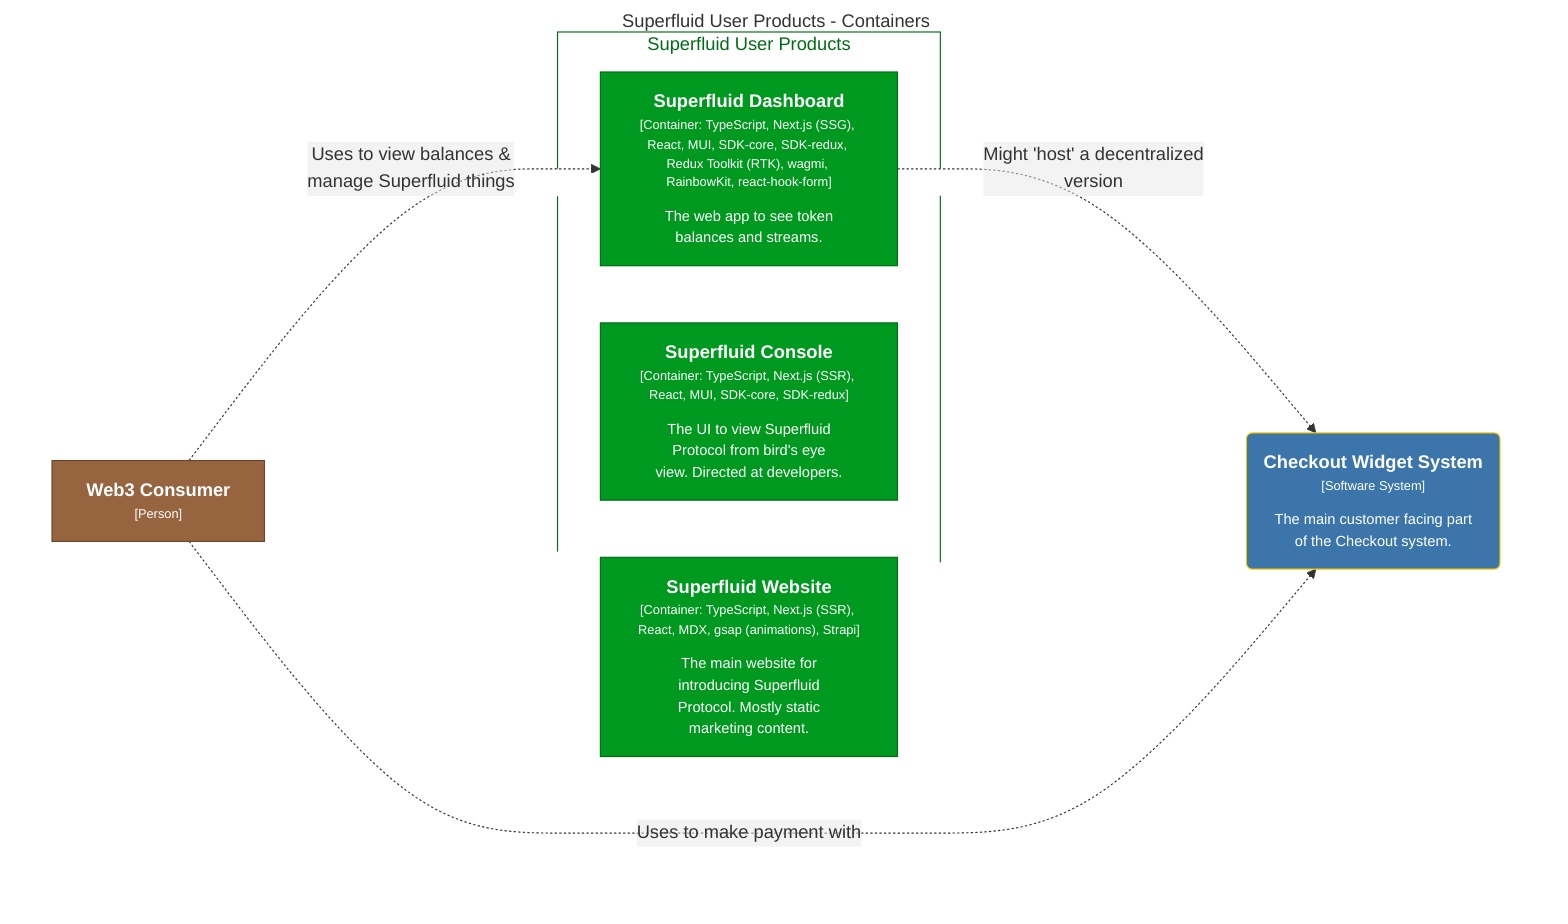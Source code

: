 graph TB
  linkStyle default fill:#ffffff

  subgraph diagram [Superfluid User Products - Containers]
    style diagram fill:#ffffff,stroke:#ffffff

    3("<div style='font-weight: bold'>Checkout Widget System</div><div style='font-size: 70%; margin-top: 0px'>[Software System]</div><div style='font-size: 80%; margin-top:10px'>The main customer facing part<br />of the Checkout system.</div>")
    style 3 fill:#3b75a9,stroke:#f8c806,color:#ffffff
    65["<div style='font-weight: bold'>Web3 Consumer</div><div style='font-size: 70%; margin-top: 0px'>[Person]</div>"]
    style 65 fill:#976440,stroke:#69462c,color:#ffffff

    subgraph 40 [Superfluid User Products]
      style 40 fill:#ffffff,stroke:#006b15,color:#006b15

      41["<div style='font-weight: bold'>Superfluid Dashboard</div><div style='font-size: 70%; margin-top: 0px'>[Container: TypeScript, Next.js (SSG), React, MUI, SDK-core, SDK-redux, Redux Toolkit (RTK), wagmi, RainbowKit, react-hook-form]</div><div style='font-size: 80%; margin-top:10px'>The web app to see token<br />balances and streams.</div>"]
      style 41 fill:#00991f,stroke:#006b15,color:#ffffff
      52["<div style='font-weight: bold'>Superfluid Console</div><div style='font-size: 70%; margin-top: 0px'>[Container: TypeScript, Next.js (SSR), React, MUI, SDK-core, SDK-redux]</div><div style='font-size: 80%; margin-top:10px'>The UI to view Superfluid<br />Protocol from bird's eye<br />view. Directed at developers.</div>"]
      style 52 fill:#00991f,stroke:#006b15,color:#ffffff
      53["<div style='font-weight: bold'>Superfluid Website</div><div style='font-size: 70%; margin-top: 0px'>[Container: TypeScript, Next.js (SSR), React, MDX, gsap (animations), Strapi]</div><div style='font-size: 80%; margin-top:10px'>The main website for<br />introducing Superfluid<br />Protocol. Mostly static<br />marketing content.</div>"]
      style 53 fill:#00991f,stroke:#006b15,color:#ffffff
    end

    41-. "<div>Might 'host' a decentralized<br />version</div><div style='font-size: 70%'></div>" .->3
    65-. "<div>Uses to view balances &<br />manage Superfluid things</div><div style='font-size: 70%'></div>" .->41
    65-. "<div>Uses to make payment with</div><div style='font-size: 70%'></div>" .->3
  end
